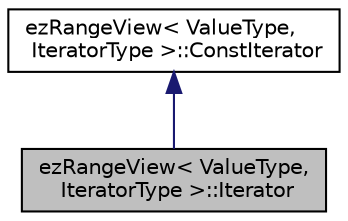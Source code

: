 digraph "ezRangeView&lt; ValueType, IteratorType &gt;::Iterator"
{
 // LATEX_PDF_SIZE
  edge [fontname="Helvetica",fontsize="10",labelfontname="Helvetica",labelfontsize="10"];
  node [fontname="Helvetica",fontsize="10",shape=record];
  Node1 [label="ezRangeView\< ValueType,\l IteratorType \>::Iterator",height=0.2,width=0.4,color="black", fillcolor="grey75", style="filled", fontcolor="black",tooltip="Iterator, don't use directly, use ranged based for loops or call begin() end()."];
  Node2 -> Node1 [dir="back",color="midnightblue",fontsize="10",style="solid",fontname="Helvetica"];
  Node2 [label="ezRangeView\< ValueType,\l IteratorType \>::ConstIterator",height=0.2,width=0.4,color="black", fillcolor="white", style="filled",URL="$d9/dd1/structez_range_view_1_1_const_iterator.htm",tooltip="Const iterator, don't use directly, use ranged based for loops or call begin() end()."];
}
